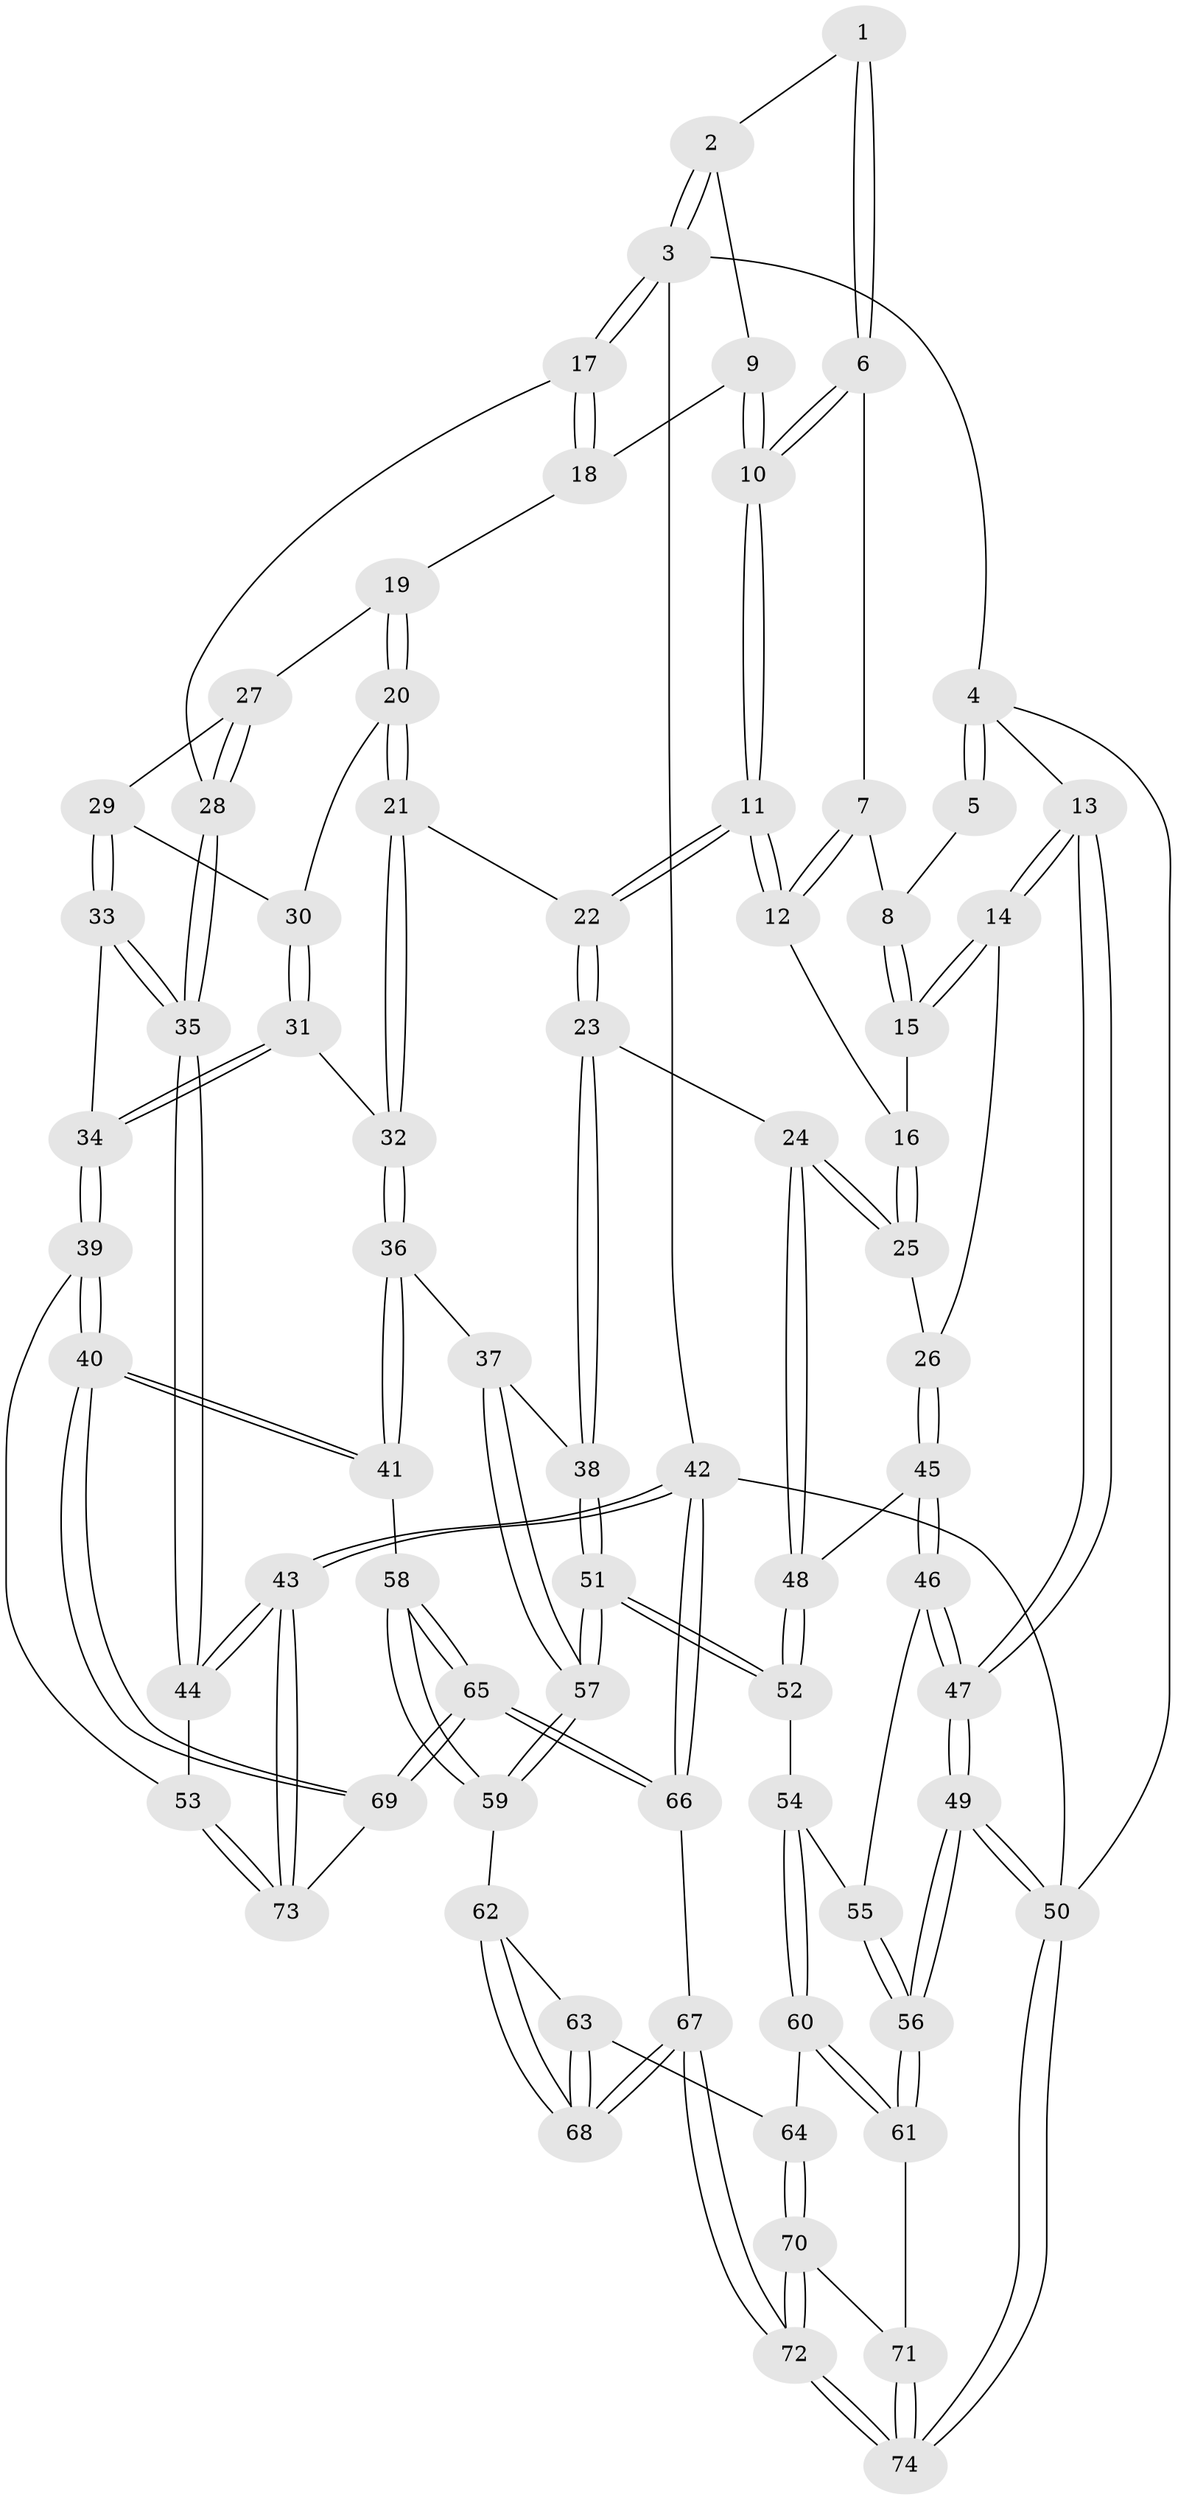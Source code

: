// coarse degree distribution, {4: 0.46511627906976744, 7: 0.023255813953488372, 5: 0.32558139534883723, 3: 0.11627906976744186, 6: 0.06976744186046512}
// Generated by graph-tools (version 1.1) at 2025/24/03/03/25 07:24:39]
// undirected, 74 vertices, 182 edges
graph export_dot {
graph [start="1"]
  node [color=gray90,style=filled];
  1 [pos="+0.4148000842675112+0"];
  2 [pos="+0.7205618127898925+0"];
  3 [pos="+1+0"];
  4 [pos="+0+0"];
  5 [pos="+0.3408762930375782+0"];
  6 [pos="+0.42337956317028036+0"];
  7 [pos="+0.28988563808474566+0.18457010101737342"];
  8 [pos="+0.2371956383377358+0.1845777971644169"];
  9 [pos="+0.7175686585420396+0.14604215203488305"];
  10 [pos="+0.523824937019166+0.26674528096224415"];
  11 [pos="+0.5211117560437065+0.27373123966897017"];
  12 [pos="+0.3861272450896315+0.2578493400843786"];
  13 [pos="+0+0.16493708896005874"];
  14 [pos="+0+0.238463768910889"];
  15 [pos="+0.06181852420349153+0.2317494953910801"];
  16 [pos="+0.3034996015437601+0.30933484610031364"];
  17 [pos="+1+0.14330405332192314"];
  18 [pos="+0.7858688347999767+0.19135141617789478"];
  19 [pos="+0.8018098743051539+0.3555530662328502"];
  20 [pos="+0.8003080350050193+0.3591738926658792"];
  21 [pos="+0.5546440597655252+0.3551020245955429"];
  22 [pos="+0.5305480286928363+0.3469081402138262"];
  23 [pos="+0.49476669356239844+0.4193477898196596"];
  24 [pos="+0.4310594107685191+0.46551955509372467"];
  25 [pos="+0.2930719098480864+0.4258395010467596"];
  26 [pos="+0.16716360050342863+0.4467573936188241"];
  27 [pos="+0.9722713620222446+0.30527745240101056"];
  28 [pos="+1+0.2020785711547086"];
  29 [pos="+0.87719644391225+0.42182080252582527"];
  30 [pos="+0.8029312470835734+0.37147776910405267"];
  31 [pos="+0.7715701913652193+0.46158433557035167"];
  32 [pos="+0.707234397833705+0.48019116171216564"];
  33 [pos="+0.9230884530033686+0.4640754396768747"];
  34 [pos="+0.8311101563498964+0.5504238307447983"];
  35 [pos="+1+0.4598604172285883"];
  36 [pos="+0.6606232848983914+0.6216938611525238"];
  37 [pos="+0.6358814194704292+0.6063630326146147"];
  38 [pos="+0.5861932561095156+0.5504324241350106"];
  39 [pos="+0.8248942151952494+0.6438195745532362"];
  40 [pos="+0.7401463545350853+0.7084372619208783"];
  41 [pos="+0.6808236624804964+0.6521119201928026"];
  42 [pos="+1+1"];
  43 [pos="+1+1"];
  44 [pos="+1+0.6407268994075702"];
  45 [pos="+0.17329615366474463+0.5608451782953808"];
  46 [pos="+0.17088863778719598+0.5829237571840514"];
  47 [pos="+0+0.5337936265026957"];
  48 [pos="+0.41545024052228124+0.5150616132731315"];
  49 [pos="+0+0.7482432727987959"];
  50 [pos="+0+1"];
  51 [pos="+0.4269654938761713+0.6642273627979215"];
  52 [pos="+0.40112685415818383+0.6146784770189957"];
  53 [pos="+1+0.6511778203118922"];
  54 [pos="+0.19820848403411326+0.6388675820725545"];
  55 [pos="+0.17124476398789673+0.5849964314142589"];
  56 [pos="+0+0.7499978619271763"];
  57 [pos="+0.42706823710586805+0.6644703769363444"];
  58 [pos="+0.46635977039311743+0.7218174530069005"];
  59 [pos="+0.43082319313213596+0.6933389567551245"];
  60 [pos="+0.1913932067146276+0.7075839201510369"];
  61 [pos="+9.83370594811635e-05+0.7874157019322257"];
  62 [pos="+0.40033064184898803+0.7230937752225163"];
  63 [pos="+0.3000480183477356+0.7570219251710733"];
  64 [pos="+0.21196840517598908+0.7374869578478923"];
  65 [pos="+0.6100196600705815+0.9460087099478651"];
  66 [pos="+0.5628397412885012+1"];
  67 [pos="+0.37853600704838863+1"];
  68 [pos="+0.36677257651098777+0.950009415091349"];
  69 [pos="+0.7334886204814717+0.7928655588841526"];
  70 [pos="+0.20854107363504762+0.9594106129749008"];
  71 [pos="+0.03688435878121129+0.8257130592957924"];
  72 [pos="+0.2888214084884206+1"];
  73 [pos="+0.856832002034281+0.8405042430500411"];
  74 [pos="+0.04877937971592173+1"];
  1 -- 2;
  1 -- 6;
  1 -- 6;
  2 -- 3;
  2 -- 3;
  2 -- 9;
  3 -- 4;
  3 -- 17;
  3 -- 17;
  3 -- 42;
  4 -- 5;
  4 -- 5;
  4 -- 13;
  4 -- 50;
  5 -- 8;
  6 -- 7;
  6 -- 10;
  6 -- 10;
  7 -- 8;
  7 -- 12;
  7 -- 12;
  8 -- 15;
  8 -- 15;
  9 -- 10;
  9 -- 10;
  9 -- 18;
  10 -- 11;
  10 -- 11;
  11 -- 12;
  11 -- 12;
  11 -- 22;
  11 -- 22;
  12 -- 16;
  13 -- 14;
  13 -- 14;
  13 -- 47;
  13 -- 47;
  14 -- 15;
  14 -- 15;
  14 -- 26;
  15 -- 16;
  16 -- 25;
  16 -- 25;
  17 -- 18;
  17 -- 18;
  17 -- 28;
  18 -- 19;
  19 -- 20;
  19 -- 20;
  19 -- 27;
  20 -- 21;
  20 -- 21;
  20 -- 30;
  21 -- 22;
  21 -- 32;
  21 -- 32;
  22 -- 23;
  22 -- 23;
  23 -- 24;
  23 -- 38;
  23 -- 38;
  24 -- 25;
  24 -- 25;
  24 -- 48;
  24 -- 48;
  25 -- 26;
  26 -- 45;
  26 -- 45;
  27 -- 28;
  27 -- 28;
  27 -- 29;
  28 -- 35;
  28 -- 35;
  29 -- 30;
  29 -- 33;
  29 -- 33;
  30 -- 31;
  30 -- 31;
  31 -- 32;
  31 -- 34;
  31 -- 34;
  32 -- 36;
  32 -- 36;
  33 -- 34;
  33 -- 35;
  33 -- 35;
  34 -- 39;
  34 -- 39;
  35 -- 44;
  35 -- 44;
  36 -- 37;
  36 -- 41;
  36 -- 41;
  37 -- 38;
  37 -- 57;
  37 -- 57;
  38 -- 51;
  38 -- 51;
  39 -- 40;
  39 -- 40;
  39 -- 53;
  40 -- 41;
  40 -- 41;
  40 -- 69;
  40 -- 69;
  41 -- 58;
  42 -- 43;
  42 -- 43;
  42 -- 66;
  42 -- 66;
  42 -- 50;
  43 -- 44;
  43 -- 44;
  43 -- 73;
  43 -- 73;
  44 -- 53;
  45 -- 46;
  45 -- 46;
  45 -- 48;
  46 -- 47;
  46 -- 47;
  46 -- 55;
  47 -- 49;
  47 -- 49;
  48 -- 52;
  48 -- 52;
  49 -- 50;
  49 -- 50;
  49 -- 56;
  49 -- 56;
  50 -- 74;
  50 -- 74;
  51 -- 52;
  51 -- 52;
  51 -- 57;
  51 -- 57;
  52 -- 54;
  53 -- 73;
  53 -- 73;
  54 -- 55;
  54 -- 60;
  54 -- 60;
  55 -- 56;
  55 -- 56;
  56 -- 61;
  56 -- 61;
  57 -- 59;
  57 -- 59;
  58 -- 59;
  58 -- 59;
  58 -- 65;
  58 -- 65;
  59 -- 62;
  60 -- 61;
  60 -- 61;
  60 -- 64;
  61 -- 71;
  62 -- 63;
  62 -- 68;
  62 -- 68;
  63 -- 64;
  63 -- 68;
  63 -- 68;
  64 -- 70;
  64 -- 70;
  65 -- 66;
  65 -- 66;
  65 -- 69;
  65 -- 69;
  66 -- 67;
  67 -- 68;
  67 -- 68;
  67 -- 72;
  67 -- 72;
  69 -- 73;
  70 -- 71;
  70 -- 72;
  70 -- 72;
  71 -- 74;
  71 -- 74;
  72 -- 74;
  72 -- 74;
}
